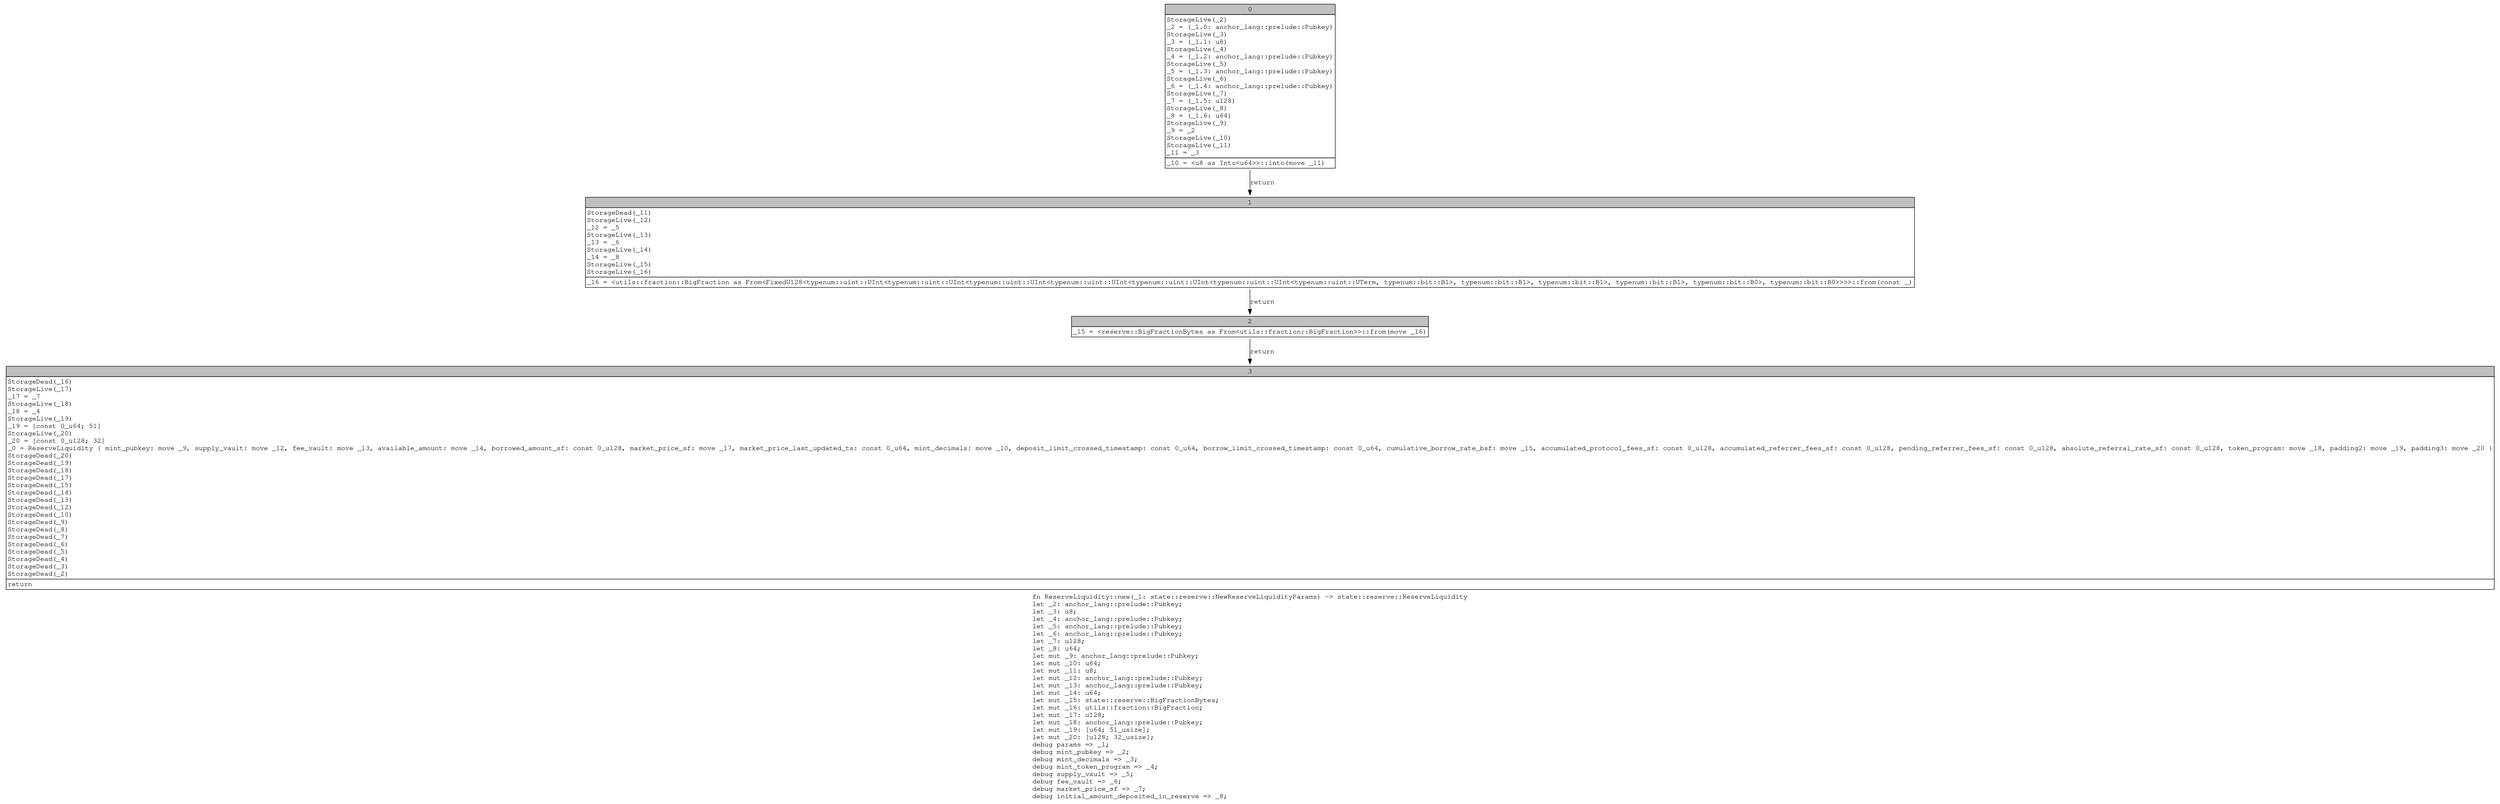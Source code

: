 digraph Mir_0_1902 {
    graph [fontname="Courier, monospace"];
    node [fontname="Courier, monospace"];
    edge [fontname="Courier, monospace"];
    label=<fn ReserveLiquidity::new(_1: state::reserve::NewReserveLiquidityParams) -&gt; state::reserve::ReserveLiquidity<br align="left"/>let _2: anchor_lang::prelude::Pubkey;<br align="left"/>let _3: u8;<br align="left"/>let _4: anchor_lang::prelude::Pubkey;<br align="left"/>let _5: anchor_lang::prelude::Pubkey;<br align="left"/>let _6: anchor_lang::prelude::Pubkey;<br align="left"/>let _7: u128;<br align="left"/>let _8: u64;<br align="left"/>let mut _9: anchor_lang::prelude::Pubkey;<br align="left"/>let mut _10: u64;<br align="left"/>let mut _11: u8;<br align="left"/>let mut _12: anchor_lang::prelude::Pubkey;<br align="left"/>let mut _13: anchor_lang::prelude::Pubkey;<br align="left"/>let mut _14: u64;<br align="left"/>let mut _15: state::reserve::BigFractionBytes;<br align="left"/>let mut _16: utils::fraction::BigFraction;<br align="left"/>let mut _17: u128;<br align="left"/>let mut _18: anchor_lang::prelude::Pubkey;<br align="left"/>let mut _19: [u64; 51_usize];<br align="left"/>let mut _20: [u128; 32_usize];<br align="left"/>debug params =&gt; _1;<br align="left"/>debug mint_pubkey =&gt; _2;<br align="left"/>debug mint_decimals =&gt; _3;<br align="left"/>debug mint_token_program =&gt; _4;<br align="left"/>debug supply_vault =&gt; _5;<br align="left"/>debug fee_vault =&gt; _6;<br align="left"/>debug market_price_sf =&gt; _7;<br align="left"/>debug initial_amount_deposited_in_reserve =&gt; _8;<br align="left"/>>;
    bb0__0_1902 [shape="none", label=<<table border="0" cellborder="1" cellspacing="0"><tr><td bgcolor="gray" align="center" colspan="1">0</td></tr><tr><td align="left" balign="left">StorageLive(_2)<br/>_2 = (_1.0: anchor_lang::prelude::Pubkey)<br/>StorageLive(_3)<br/>_3 = (_1.1: u8)<br/>StorageLive(_4)<br/>_4 = (_1.2: anchor_lang::prelude::Pubkey)<br/>StorageLive(_5)<br/>_5 = (_1.3: anchor_lang::prelude::Pubkey)<br/>StorageLive(_6)<br/>_6 = (_1.4: anchor_lang::prelude::Pubkey)<br/>StorageLive(_7)<br/>_7 = (_1.5: u128)<br/>StorageLive(_8)<br/>_8 = (_1.6: u64)<br/>StorageLive(_9)<br/>_9 = _2<br/>StorageLive(_10)<br/>StorageLive(_11)<br/>_11 = _3<br/></td></tr><tr><td align="left">_10 = &lt;u8 as Into&lt;u64&gt;&gt;::into(move _11)</td></tr></table>>];
    bb1__0_1902 [shape="none", label=<<table border="0" cellborder="1" cellspacing="0"><tr><td bgcolor="gray" align="center" colspan="1">1</td></tr><tr><td align="left" balign="left">StorageDead(_11)<br/>StorageLive(_12)<br/>_12 = _5<br/>StorageLive(_13)<br/>_13 = _6<br/>StorageLive(_14)<br/>_14 = _8<br/>StorageLive(_15)<br/>StorageLive(_16)<br/></td></tr><tr><td align="left">_16 = &lt;utils::fraction::BigFraction as From&lt;FixedU128&lt;typenum::uint::UInt&lt;typenum::uint::UInt&lt;typenum::uint::UInt&lt;typenum::uint::UInt&lt;typenum::uint::UInt&lt;typenum::uint::UInt&lt;typenum::uint::UTerm, typenum::bit::B1&gt;, typenum::bit::B1&gt;, typenum::bit::B1&gt;, typenum::bit::B1&gt;, typenum::bit::B0&gt;, typenum::bit::B0&gt;&gt;&gt;&gt;::from(const _)</td></tr></table>>];
    bb2__0_1902 [shape="none", label=<<table border="0" cellborder="1" cellspacing="0"><tr><td bgcolor="gray" align="center" colspan="1">2</td></tr><tr><td align="left">_15 = &lt;reserve::BigFractionBytes as From&lt;utils::fraction::BigFraction&gt;&gt;::from(move _16)</td></tr></table>>];
    bb3__0_1902 [shape="none", label=<<table border="0" cellborder="1" cellspacing="0"><tr><td bgcolor="gray" align="center" colspan="1">3</td></tr><tr><td align="left" balign="left">StorageDead(_16)<br/>StorageLive(_17)<br/>_17 = _7<br/>StorageLive(_18)<br/>_18 = _4<br/>StorageLive(_19)<br/>_19 = [const 0_u64; 51]<br/>StorageLive(_20)<br/>_20 = [const 0_u128; 32]<br/>_0 = ReserveLiquidity { mint_pubkey: move _9, supply_vault: move _12, fee_vault: move _13, available_amount: move _14, borrowed_amount_sf: const 0_u128, market_price_sf: move _17, market_price_last_updated_ts: const 0_u64, mint_decimals: move _10, deposit_limit_crossed_timestamp: const 0_u64, borrow_limit_crossed_timestamp: const 0_u64, cumulative_borrow_rate_bsf: move _15, accumulated_protocol_fees_sf: const 0_u128, accumulated_referrer_fees_sf: const 0_u128, pending_referrer_fees_sf: const 0_u128, absolute_referral_rate_sf: const 0_u128, token_program: move _18, padding2: move _19, padding3: move _20 }<br/>StorageDead(_20)<br/>StorageDead(_19)<br/>StorageDead(_18)<br/>StorageDead(_17)<br/>StorageDead(_15)<br/>StorageDead(_14)<br/>StorageDead(_13)<br/>StorageDead(_12)<br/>StorageDead(_10)<br/>StorageDead(_9)<br/>StorageDead(_8)<br/>StorageDead(_7)<br/>StorageDead(_6)<br/>StorageDead(_5)<br/>StorageDead(_4)<br/>StorageDead(_3)<br/>StorageDead(_2)<br/></td></tr><tr><td align="left">return</td></tr></table>>];
    bb0__0_1902 -> bb1__0_1902 [label="return"];
    bb1__0_1902 -> bb2__0_1902 [label="return"];
    bb2__0_1902 -> bb3__0_1902 [label="return"];
}

